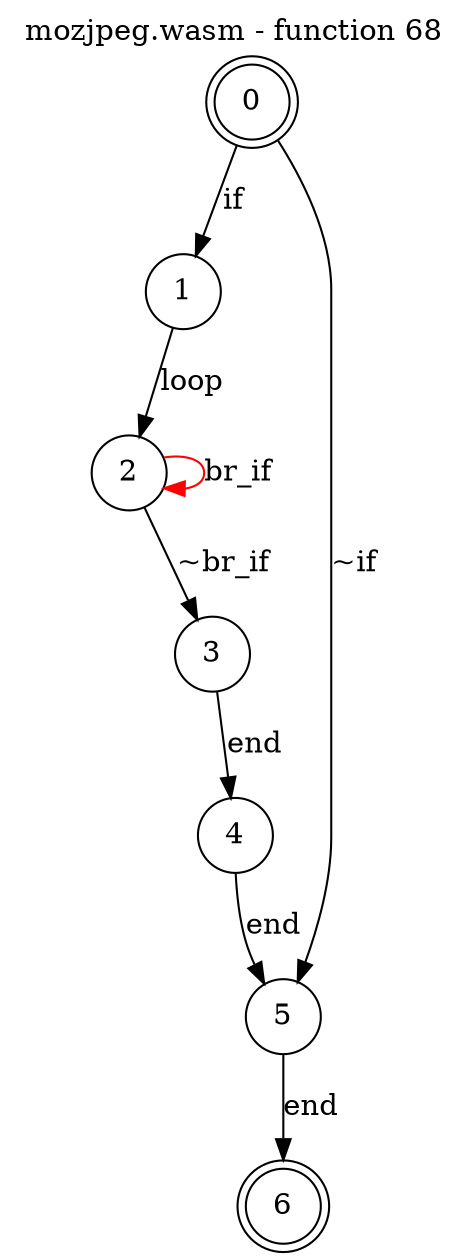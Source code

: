 digraph finite_state_machine {
    label = "mozjpeg.wasm - function 68"
    labelloc =  t
    labelfontsize = 16
    labelfontcolor = black
    labelfontname = "Helvetica"
    node [shape = doublecircle]; 0 6;
    node [shape = circle];
    0 -> 1[label = "if"];
    0 -> 5[label = "~if"];
    1 -> 2[label = "loop"];
    2 -> 3[label = "~br_if"];
    2 -> 2[color="red" label = "br_if"];
    3 -> 4[label = "end"];
    4 -> 5[label = "end"];
    5 -> 6[label = "end"];
}
